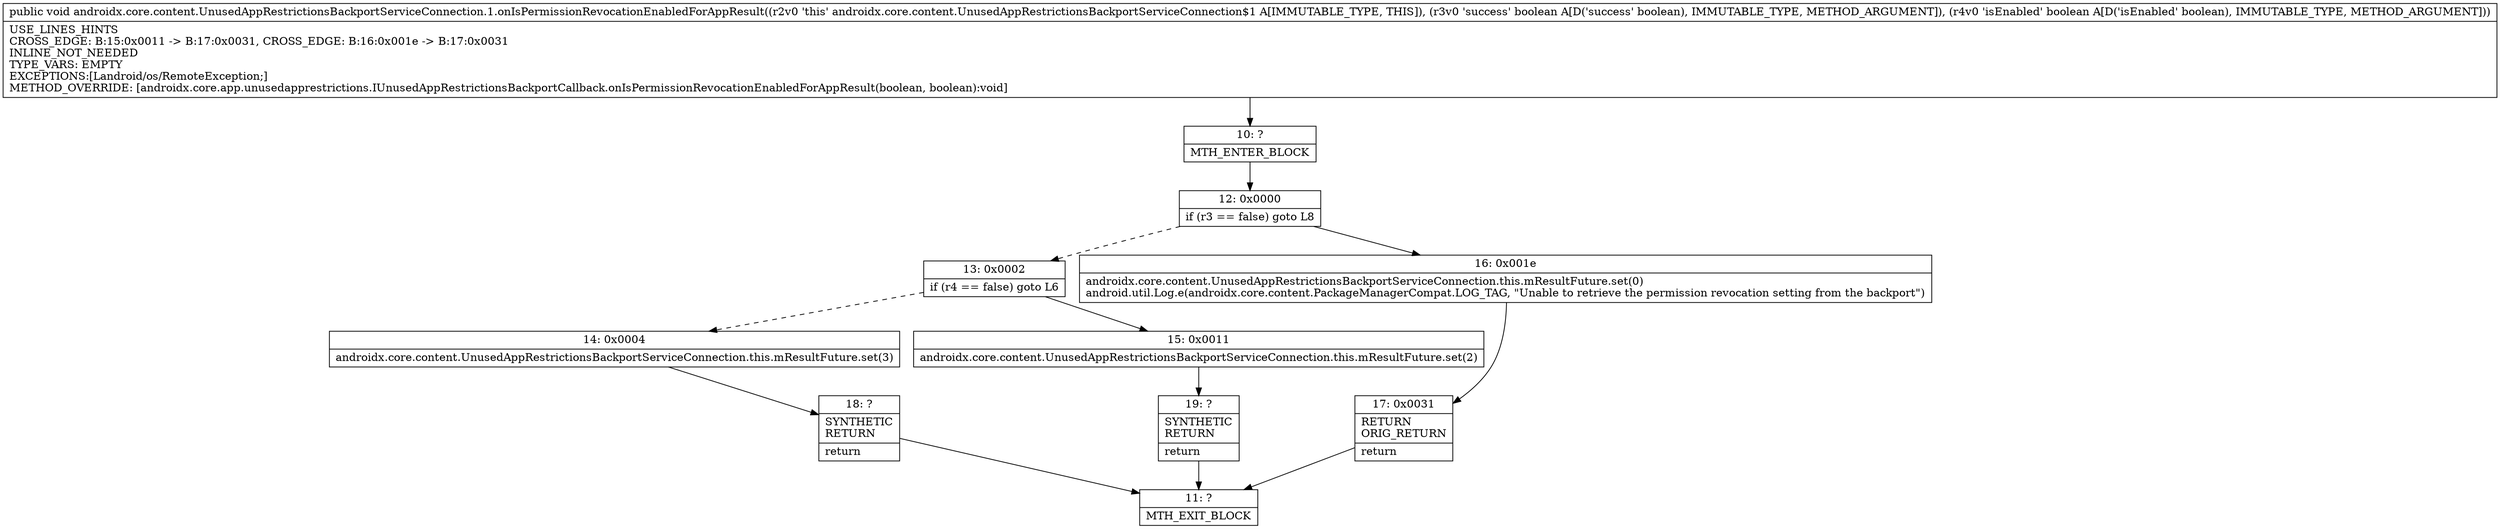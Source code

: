 digraph "CFG forandroidx.core.content.UnusedAppRestrictionsBackportServiceConnection.1.onIsPermissionRevocationEnabledForAppResult(ZZ)V" {
Node_10 [shape=record,label="{10\:\ ?|MTH_ENTER_BLOCK\l}"];
Node_12 [shape=record,label="{12\:\ 0x0000|if (r3 == false) goto L8\l}"];
Node_13 [shape=record,label="{13\:\ 0x0002|if (r4 == false) goto L6\l}"];
Node_14 [shape=record,label="{14\:\ 0x0004|androidx.core.content.UnusedAppRestrictionsBackportServiceConnection.this.mResultFuture.set(3)\l}"];
Node_18 [shape=record,label="{18\:\ ?|SYNTHETIC\lRETURN\l|return\l}"];
Node_11 [shape=record,label="{11\:\ ?|MTH_EXIT_BLOCK\l}"];
Node_15 [shape=record,label="{15\:\ 0x0011|androidx.core.content.UnusedAppRestrictionsBackportServiceConnection.this.mResultFuture.set(2)\l}"];
Node_19 [shape=record,label="{19\:\ ?|SYNTHETIC\lRETURN\l|return\l}"];
Node_16 [shape=record,label="{16\:\ 0x001e|androidx.core.content.UnusedAppRestrictionsBackportServiceConnection.this.mResultFuture.set(0)\landroid.util.Log.e(androidx.core.content.PackageManagerCompat.LOG_TAG, \"Unable to retrieve the permission revocation setting from the backport\")\l}"];
Node_17 [shape=record,label="{17\:\ 0x0031|RETURN\lORIG_RETURN\l|return\l}"];
MethodNode[shape=record,label="{public void androidx.core.content.UnusedAppRestrictionsBackportServiceConnection.1.onIsPermissionRevocationEnabledForAppResult((r2v0 'this' androidx.core.content.UnusedAppRestrictionsBackportServiceConnection$1 A[IMMUTABLE_TYPE, THIS]), (r3v0 'success' boolean A[D('success' boolean), IMMUTABLE_TYPE, METHOD_ARGUMENT]), (r4v0 'isEnabled' boolean A[D('isEnabled' boolean), IMMUTABLE_TYPE, METHOD_ARGUMENT]))  | USE_LINES_HINTS\lCROSS_EDGE: B:15:0x0011 \-\> B:17:0x0031, CROSS_EDGE: B:16:0x001e \-\> B:17:0x0031\lINLINE_NOT_NEEDED\lTYPE_VARS: EMPTY\lEXCEPTIONS:[Landroid\/os\/RemoteException;]\lMETHOD_OVERRIDE: [androidx.core.app.unusedapprestrictions.IUnusedAppRestrictionsBackportCallback.onIsPermissionRevocationEnabledForAppResult(boolean, boolean):void]\l}"];
MethodNode -> Node_10;Node_10 -> Node_12;
Node_12 -> Node_13[style=dashed];
Node_12 -> Node_16;
Node_13 -> Node_14[style=dashed];
Node_13 -> Node_15;
Node_14 -> Node_18;
Node_18 -> Node_11;
Node_15 -> Node_19;
Node_19 -> Node_11;
Node_16 -> Node_17;
Node_17 -> Node_11;
}

